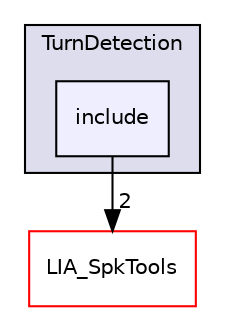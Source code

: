 digraph "LIA_SpkSeg/TurnDetection/include" {
  compound=true
  node [ fontsize="10", fontname="Helvetica"];
  edge [ labelfontsize="10", labelfontname="Helvetica"];
  subgraph clusterdir_8f65f28f96eea69c9d669c1f43ae7aa8 {
    graph [ bgcolor="#ddddee", pencolor="black", label="TurnDetection" fontname="Helvetica", fontsize="10", URL="dir_8f65f28f96eea69c9d669c1f43ae7aa8.html"]
  dir_cd4722ed6cf9ac4d126f86e60eb49f17 [shape=box, label="include", style="filled", fillcolor="#eeeeff", pencolor="black", URL="dir_cd4722ed6cf9ac4d126f86e60eb49f17.html"];
  }
  dir_7b9f40c7474acebf25e66f966c5b9c6a [shape=box label="LIA_SpkTools" fillcolor="white" style="filled" color="red" URL="dir_7b9f40c7474acebf25e66f966c5b9c6a.html"];
  dir_cd4722ed6cf9ac4d126f86e60eb49f17->dir_7b9f40c7474acebf25e66f966c5b9c6a [headlabel="2", labeldistance=1.5 headhref="dir_000108_000110.html"];
}
